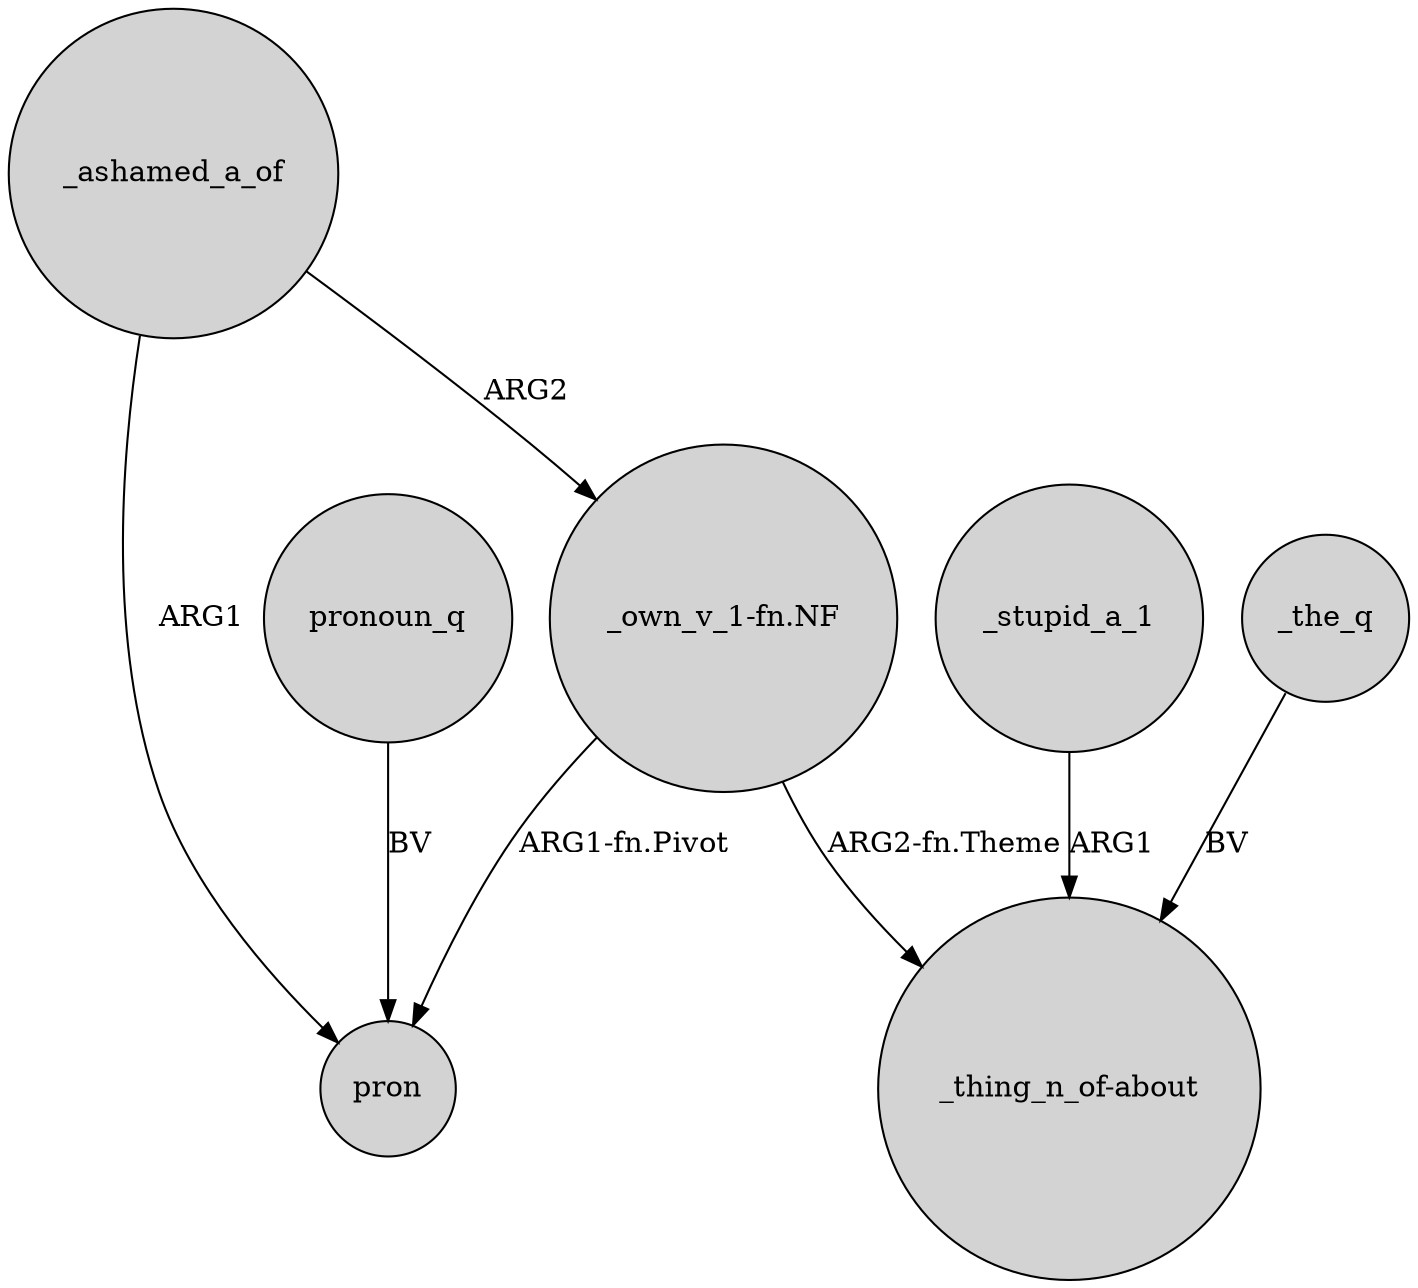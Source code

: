 digraph {
	node [shape=circle style=filled]
	_ashamed_a_of -> pron [label=ARG1]
	"_own_v_1-fn.NF" -> "_thing_n_of-about" [label="ARG2-fn.Theme"]
	"_own_v_1-fn.NF" -> pron [label="ARG1-fn.Pivot"]
	_stupid_a_1 -> "_thing_n_of-about" [label=ARG1]
	_the_q -> "_thing_n_of-about" [label=BV]
	_ashamed_a_of -> "_own_v_1-fn.NF" [label=ARG2]
	pronoun_q -> pron [label=BV]
}
